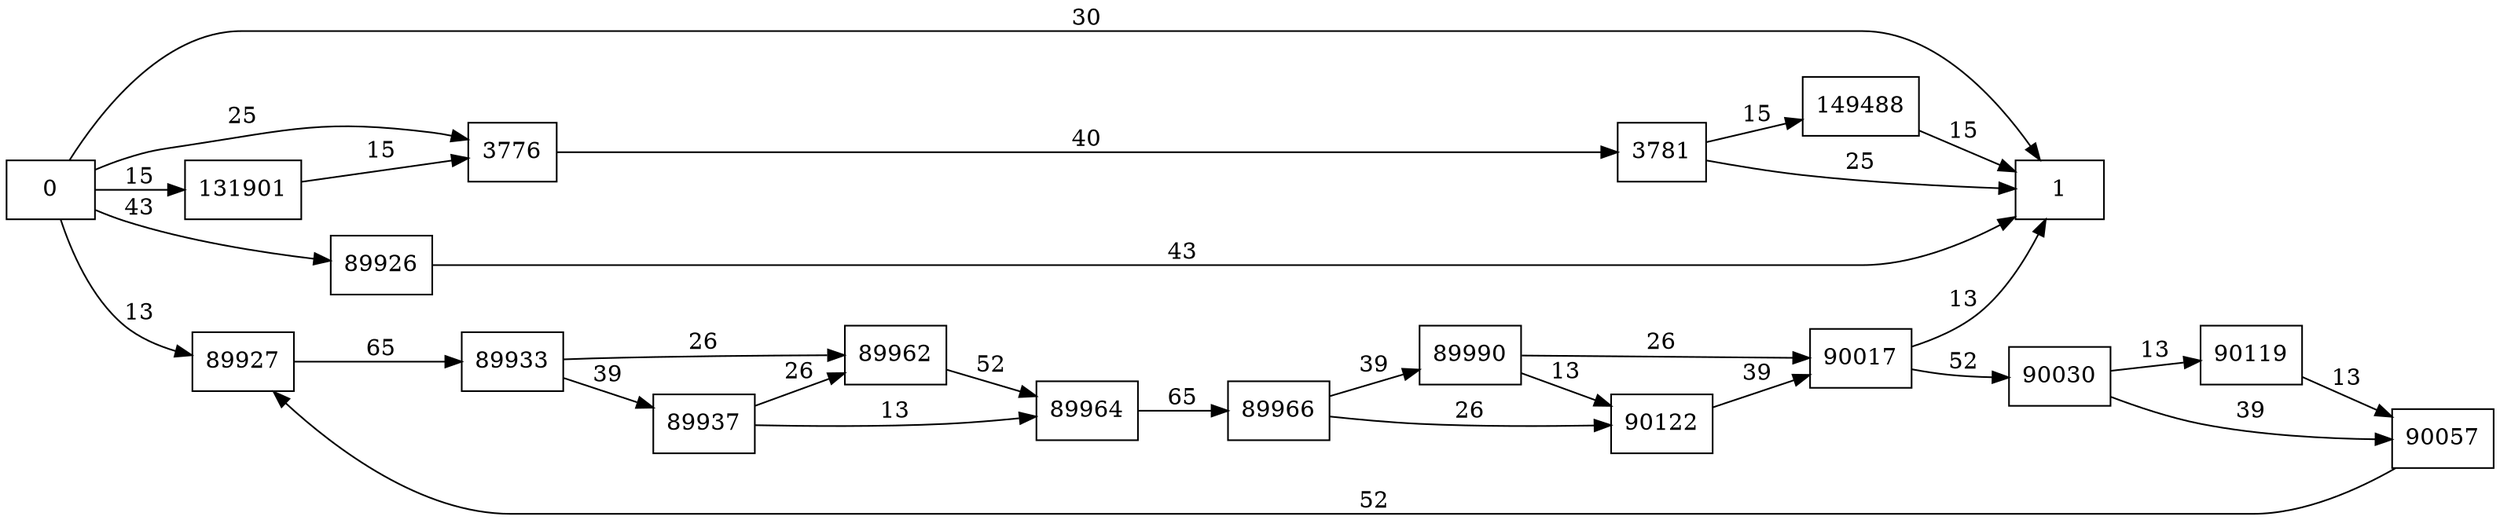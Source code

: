 digraph {
	graph [rankdir=LR]
	node [shape=rectangle]
	3776 -> 3781 [label=40]
	3781 -> 1 [label=25]
	3781 -> 149488 [label=15]
	89926 -> 1 [label=43]
	89927 -> 89933 [label=65]
	89933 -> 89937 [label=39]
	89933 -> 89962 [label=26]
	89937 -> 89962 [label=26]
	89937 -> 89964 [label=13]
	89962 -> 89964 [label=52]
	89964 -> 89966 [label=65]
	89966 -> 89990 [label=39]
	89966 -> 90122 [label=26]
	89990 -> 90017 [label=26]
	89990 -> 90122 [label=13]
	90017 -> 90030 [label=52]
	90017 -> 1 [label=13]
	90030 -> 90057 [label=39]
	90030 -> 90119 [label=13]
	90057 -> 89927 [label=52]
	90119 -> 90057 [label=13]
	90122 -> 90017 [label=39]
	131901 -> 3776 [label=15]
	149488 -> 1 [label=15]
	0 -> 89927 [label=13]
	0 -> 3776 [label=25]
	0 -> 1 [label=30]
	0 -> 89926 [label=43]
	0 -> 131901 [label=15]
}
